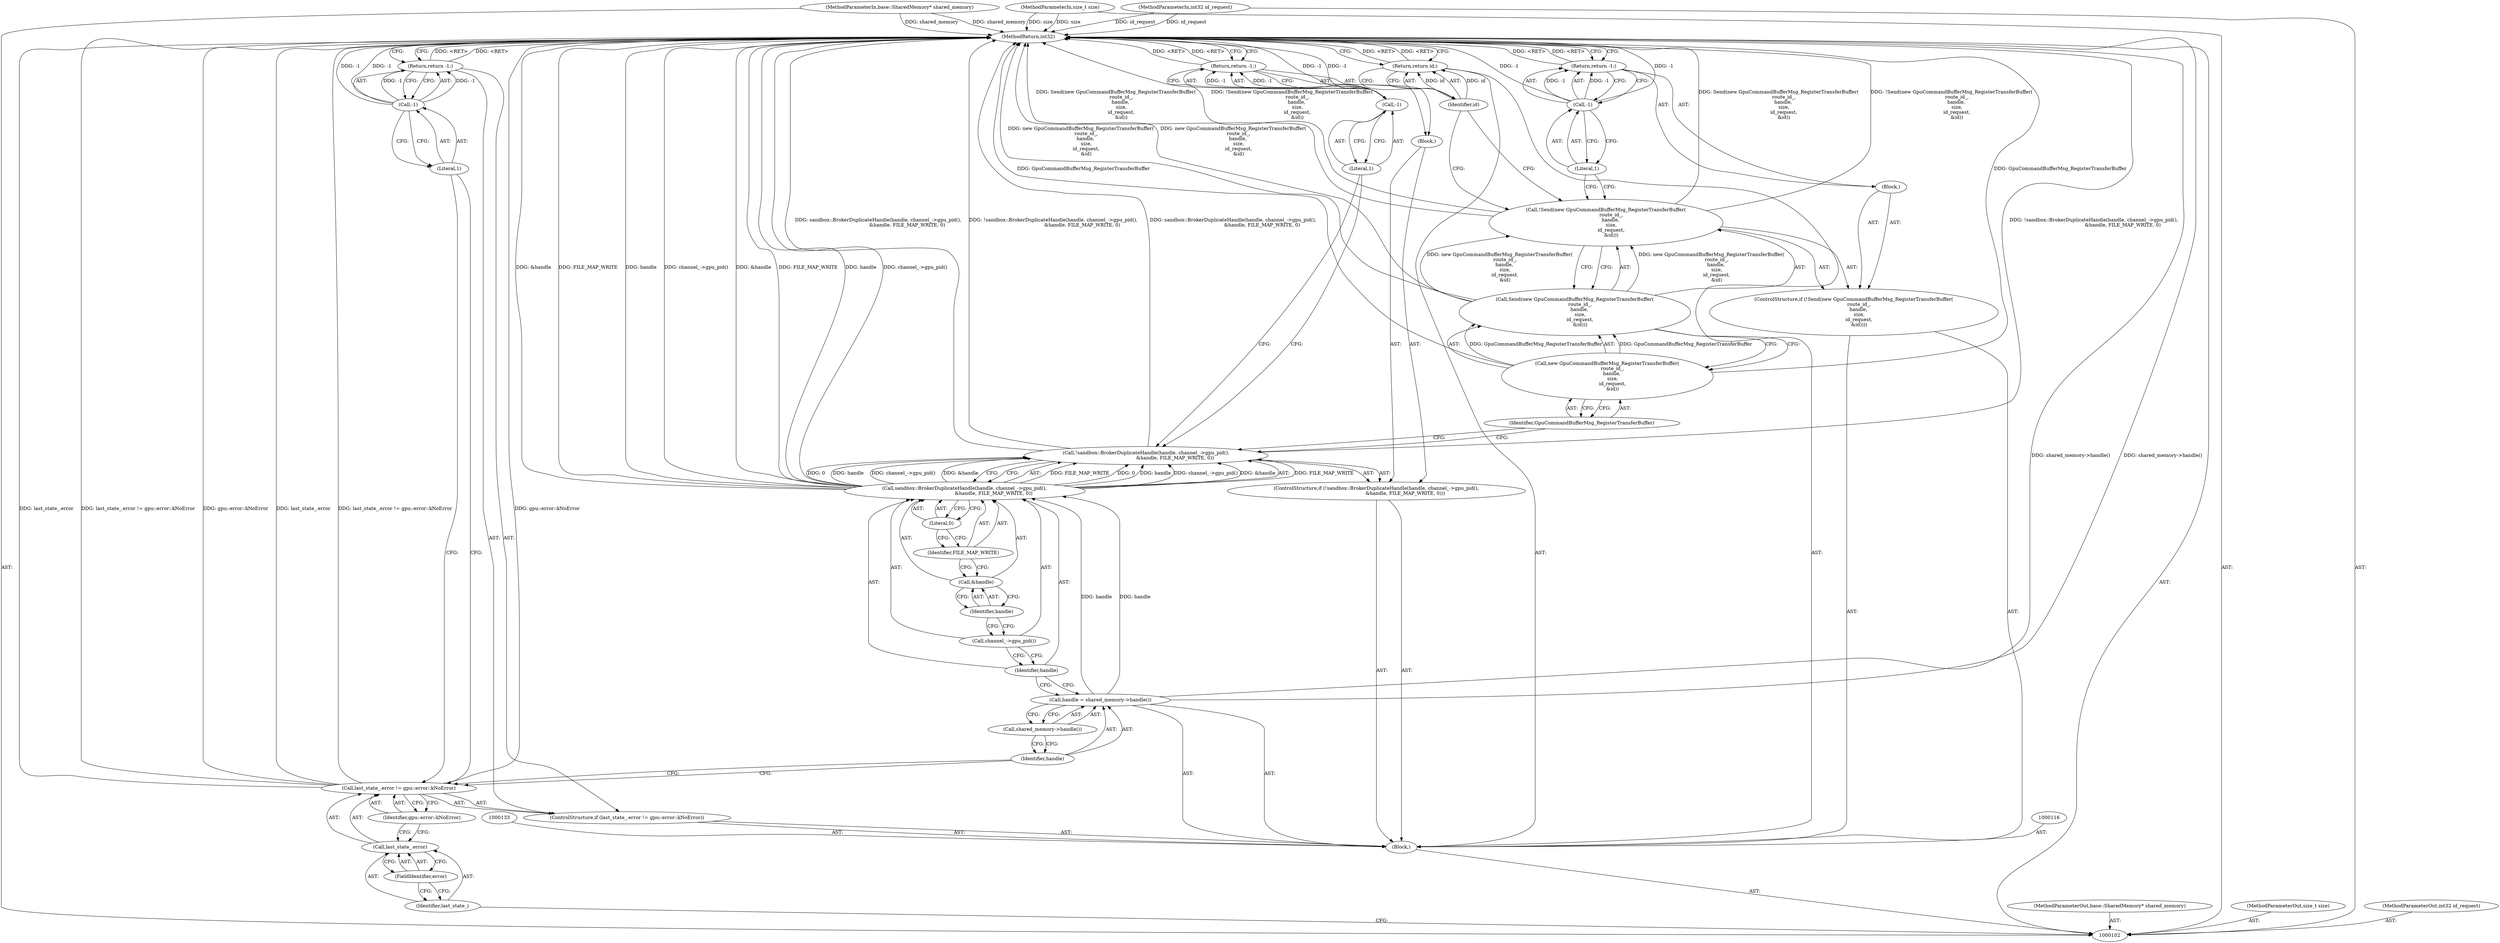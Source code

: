 digraph "0_Chrome_cd0bd79d6ebdb72183e6f0833673464cc10b3600_10" {
"1000145" [label="(MethodReturn,int32)"];
"1000120" [label="(ControlStructure,if (!sandbox::BrokerDuplicateHandle(handle, channel_->gpu_pid(),\n                                      &handle, FILE_MAP_WRITE, 0)))"];
"1000123" [label="(Identifier,handle)"];
"1000124" [label="(Call,channel_->gpu_pid())"];
"1000121" [label="(Call,!sandbox::BrokerDuplicateHandle(handle, channel_->gpu_pid(),\n                                      &handle, FILE_MAP_WRITE, 0))"];
"1000122" [label="(Call,sandbox::BrokerDuplicateHandle(handle, channel_->gpu_pid(),\n                                      &handle, FILE_MAP_WRITE, 0))"];
"1000125" [label="(Call,&handle)"];
"1000126" [label="(Identifier,handle)"];
"1000127" [label="(Identifier,FILE_MAP_WRITE)"];
"1000128" [label="(Literal,0)"];
"1000129" [label="(Block,)"];
"1000131" [label="(Call,-1)"];
"1000132" [label="(Literal,1)"];
"1000130" [label="(Return,return -1;)"];
"1000137" [label="(Call,new GpuCommandBufferMsg_RegisterTransferBuffer(\n       route_id_,\n      handle,\n       size,\n       id_request,\n       &id))"];
"1000138" [label="(Identifier,GpuCommandBufferMsg_RegisterTransferBuffer)"];
"1000134" [label="(ControlStructure,if (!Send(new GpuCommandBufferMsg_RegisterTransferBuffer(\n       route_id_,\n      handle,\n       size,\n       id_request,\n       &id))))"];
"1000135" [label="(Call,!Send(new GpuCommandBufferMsg_RegisterTransferBuffer(\n       route_id_,\n      handle,\n       size,\n       id_request,\n       &id)))"];
"1000136" [label="(Call,Send(new GpuCommandBufferMsg_RegisterTransferBuffer(\n       route_id_,\n      handle,\n       size,\n       id_request,\n       &id)))"];
"1000103" [label="(MethodParameterIn,base::SharedMemory* shared_memory)"];
"1000203" [label="(MethodParameterOut,base::SharedMemory* shared_memory)"];
"1000139" [label="(Block,)"];
"1000141" [label="(Call,-1)"];
"1000142" [label="(Literal,1)"];
"1000140" [label="(Return,return -1;)"];
"1000143" [label="(Return,return id;)"];
"1000144" [label="(Identifier,id)"];
"1000104" [label="(MethodParameterIn,size_t size)"];
"1000204" [label="(MethodParameterOut,size_t size)"];
"1000106" [label="(Block,)"];
"1000105" [label="(MethodParameterIn,int32 id_request)"];
"1000205" [label="(MethodParameterOut,int32 id_request)"];
"1000111" [label="(FieldIdentifier,error)"];
"1000112" [label="(Identifier,gpu::error::kNoError)"];
"1000107" [label="(ControlStructure,if (last_state_.error != gpu::error::kNoError))"];
"1000108" [label="(Call,last_state_.error != gpu::error::kNoError)"];
"1000109" [label="(Call,last_state_.error)"];
"1000110" [label="(Identifier,last_state_)"];
"1000114" [label="(Call,-1)"];
"1000115" [label="(Literal,1)"];
"1000113" [label="(Return,return -1;)"];
"1000117" [label="(Call,handle = shared_memory->handle())"];
"1000118" [label="(Identifier,handle)"];
"1000119" [label="(Call,shared_memory->handle())"];
"1000145" -> "1000102"  [label="AST: "];
"1000145" -> "1000113"  [label="CFG: "];
"1000145" -> "1000130"  [label="CFG: "];
"1000145" -> "1000140"  [label="CFG: "];
"1000145" -> "1000143"  [label="CFG: "];
"1000122" -> "1000145"  [label="DDG: &handle"];
"1000122" -> "1000145"  [label="DDG: FILE_MAP_WRITE"];
"1000122" -> "1000145"  [label="DDG: handle"];
"1000122" -> "1000145"  [label="DDG: channel_->gpu_pid()"];
"1000108" -> "1000145"  [label="DDG: last_state_.error != gpu::error::kNoError"];
"1000108" -> "1000145"  [label="DDG: gpu::error::kNoError"];
"1000108" -> "1000145"  [label="DDG: last_state_.error"];
"1000104" -> "1000145"  [label="DDG: size"];
"1000105" -> "1000145"  [label="DDG: id_request"];
"1000114" -> "1000145"  [label="DDG: -1"];
"1000103" -> "1000145"  [label="DDG: shared_memory"];
"1000121" -> "1000145"  [label="DDG: !sandbox::BrokerDuplicateHandle(handle, channel_->gpu_pid(),\n                                      &handle, FILE_MAP_WRITE, 0)"];
"1000121" -> "1000145"  [label="DDG: sandbox::BrokerDuplicateHandle(handle, channel_->gpu_pid(),\n                                      &handle, FILE_MAP_WRITE, 0)"];
"1000135" -> "1000145"  [label="DDG: !Send(new GpuCommandBufferMsg_RegisterTransferBuffer(\n       route_id_,\n      handle,\n       size,\n       id_request,\n       &id))"];
"1000135" -> "1000145"  [label="DDG: Send(new GpuCommandBufferMsg_RegisterTransferBuffer(\n       route_id_,\n      handle,\n       size,\n       id_request,\n       &id))"];
"1000137" -> "1000145"  [label="DDG: GpuCommandBufferMsg_RegisterTransferBuffer"];
"1000117" -> "1000145"  [label="DDG: shared_memory->handle()"];
"1000141" -> "1000145"  [label="DDG: -1"];
"1000136" -> "1000145"  [label="DDG: new GpuCommandBufferMsg_RegisterTransferBuffer(\n       route_id_,\n      handle,\n       size,\n       id_request,\n       &id)"];
"1000131" -> "1000145"  [label="DDG: -1"];
"1000140" -> "1000145"  [label="DDG: <RET>"];
"1000143" -> "1000145"  [label="DDG: <RET>"];
"1000130" -> "1000145"  [label="DDG: <RET>"];
"1000113" -> "1000145"  [label="DDG: <RET>"];
"1000120" -> "1000106"  [label="AST: "];
"1000121" -> "1000120"  [label="AST: "];
"1000129" -> "1000120"  [label="AST: "];
"1000123" -> "1000122"  [label="AST: "];
"1000123" -> "1000117"  [label="CFG: "];
"1000124" -> "1000123"  [label="CFG: "];
"1000124" -> "1000122"  [label="AST: "];
"1000124" -> "1000123"  [label="CFG: "];
"1000126" -> "1000124"  [label="CFG: "];
"1000121" -> "1000120"  [label="AST: "];
"1000121" -> "1000122"  [label="CFG: "];
"1000122" -> "1000121"  [label="AST: "];
"1000132" -> "1000121"  [label="CFG: "];
"1000138" -> "1000121"  [label="CFG: "];
"1000121" -> "1000145"  [label="DDG: !sandbox::BrokerDuplicateHandle(handle, channel_->gpu_pid(),\n                                      &handle, FILE_MAP_WRITE, 0)"];
"1000121" -> "1000145"  [label="DDG: sandbox::BrokerDuplicateHandle(handle, channel_->gpu_pid(),\n                                      &handle, FILE_MAP_WRITE, 0)"];
"1000122" -> "1000121"  [label="DDG: FILE_MAP_WRITE"];
"1000122" -> "1000121"  [label="DDG: 0"];
"1000122" -> "1000121"  [label="DDG: handle"];
"1000122" -> "1000121"  [label="DDG: channel_->gpu_pid()"];
"1000122" -> "1000121"  [label="DDG: &handle"];
"1000122" -> "1000121"  [label="AST: "];
"1000122" -> "1000128"  [label="CFG: "];
"1000123" -> "1000122"  [label="AST: "];
"1000124" -> "1000122"  [label="AST: "];
"1000125" -> "1000122"  [label="AST: "];
"1000127" -> "1000122"  [label="AST: "];
"1000128" -> "1000122"  [label="AST: "];
"1000121" -> "1000122"  [label="CFG: "];
"1000122" -> "1000145"  [label="DDG: &handle"];
"1000122" -> "1000145"  [label="DDG: FILE_MAP_WRITE"];
"1000122" -> "1000145"  [label="DDG: handle"];
"1000122" -> "1000145"  [label="DDG: channel_->gpu_pid()"];
"1000122" -> "1000121"  [label="DDG: FILE_MAP_WRITE"];
"1000122" -> "1000121"  [label="DDG: 0"];
"1000122" -> "1000121"  [label="DDG: handle"];
"1000122" -> "1000121"  [label="DDG: channel_->gpu_pid()"];
"1000122" -> "1000121"  [label="DDG: &handle"];
"1000117" -> "1000122"  [label="DDG: handle"];
"1000125" -> "1000122"  [label="AST: "];
"1000125" -> "1000126"  [label="CFG: "];
"1000126" -> "1000125"  [label="AST: "];
"1000127" -> "1000125"  [label="CFG: "];
"1000126" -> "1000125"  [label="AST: "];
"1000126" -> "1000124"  [label="CFG: "];
"1000125" -> "1000126"  [label="CFG: "];
"1000127" -> "1000122"  [label="AST: "];
"1000127" -> "1000125"  [label="CFG: "];
"1000128" -> "1000127"  [label="CFG: "];
"1000128" -> "1000122"  [label="AST: "];
"1000128" -> "1000127"  [label="CFG: "];
"1000122" -> "1000128"  [label="CFG: "];
"1000129" -> "1000120"  [label="AST: "];
"1000130" -> "1000129"  [label="AST: "];
"1000131" -> "1000130"  [label="AST: "];
"1000131" -> "1000132"  [label="CFG: "];
"1000132" -> "1000131"  [label="AST: "];
"1000130" -> "1000131"  [label="CFG: "];
"1000131" -> "1000145"  [label="DDG: -1"];
"1000131" -> "1000130"  [label="DDG: -1"];
"1000132" -> "1000131"  [label="AST: "];
"1000132" -> "1000121"  [label="CFG: "];
"1000131" -> "1000132"  [label="CFG: "];
"1000130" -> "1000129"  [label="AST: "];
"1000130" -> "1000131"  [label="CFG: "];
"1000131" -> "1000130"  [label="AST: "];
"1000145" -> "1000130"  [label="CFG: "];
"1000130" -> "1000145"  [label="DDG: <RET>"];
"1000131" -> "1000130"  [label="DDG: -1"];
"1000137" -> "1000136"  [label="AST: "];
"1000137" -> "1000138"  [label="CFG: "];
"1000138" -> "1000137"  [label="AST: "];
"1000136" -> "1000137"  [label="CFG: "];
"1000137" -> "1000145"  [label="DDG: GpuCommandBufferMsg_RegisterTransferBuffer"];
"1000137" -> "1000136"  [label="DDG: GpuCommandBufferMsg_RegisterTransferBuffer"];
"1000138" -> "1000137"  [label="AST: "];
"1000138" -> "1000121"  [label="CFG: "];
"1000137" -> "1000138"  [label="CFG: "];
"1000134" -> "1000106"  [label="AST: "];
"1000135" -> "1000134"  [label="AST: "];
"1000139" -> "1000134"  [label="AST: "];
"1000135" -> "1000134"  [label="AST: "];
"1000135" -> "1000136"  [label="CFG: "];
"1000136" -> "1000135"  [label="AST: "];
"1000142" -> "1000135"  [label="CFG: "];
"1000144" -> "1000135"  [label="CFG: "];
"1000135" -> "1000145"  [label="DDG: !Send(new GpuCommandBufferMsg_RegisterTransferBuffer(\n       route_id_,\n      handle,\n       size,\n       id_request,\n       &id))"];
"1000135" -> "1000145"  [label="DDG: Send(new GpuCommandBufferMsg_RegisterTransferBuffer(\n       route_id_,\n      handle,\n       size,\n       id_request,\n       &id))"];
"1000136" -> "1000135"  [label="DDG: new GpuCommandBufferMsg_RegisterTransferBuffer(\n       route_id_,\n      handle,\n       size,\n       id_request,\n       &id)"];
"1000136" -> "1000135"  [label="AST: "];
"1000136" -> "1000137"  [label="CFG: "];
"1000137" -> "1000136"  [label="AST: "];
"1000135" -> "1000136"  [label="CFG: "];
"1000136" -> "1000145"  [label="DDG: new GpuCommandBufferMsg_RegisterTransferBuffer(\n       route_id_,\n      handle,\n       size,\n       id_request,\n       &id)"];
"1000136" -> "1000135"  [label="DDG: new GpuCommandBufferMsg_RegisterTransferBuffer(\n       route_id_,\n      handle,\n       size,\n       id_request,\n       &id)"];
"1000137" -> "1000136"  [label="DDG: GpuCommandBufferMsg_RegisterTransferBuffer"];
"1000103" -> "1000102"  [label="AST: "];
"1000103" -> "1000145"  [label="DDG: shared_memory"];
"1000203" -> "1000102"  [label="AST: "];
"1000139" -> "1000134"  [label="AST: "];
"1000140" -> "1000139"  [label="AST: "];
"1000141" -> "1000140"  [label="AST: "];
"1000141" -> "1000142"  [label="CFG: "];
"1000142" -> "1000141"  [label="AST: "];
"1000140" -> "1000141"  [label="CFG: "];
"1000141" -> "1000145"  [label="DDG: -1"];
"1000141" -> "1000140"  [label="DDG: -1"];
"1000142" -> "1000141"  [label="AST: "];
"1000142" -> "1000135"  [label="CFG: "];
"1000141" -> "1000142"  [label="CFG: "];
"1000140" -> "1000139"  [label="AST: "];
"1000140" -> "1000141"  [label="CFG: "];
"1000141" -> "1000140"  [label="AST: "];
"1000145" -> "1000140"  [label="CFG: "];
"1000140" -> "1000145"  [label="DDG: <RET>"];
"1000141" -> "1000140"  [label="DDG: -1"];
"1000143" -> "1000106"  [label="AST: "];
"1000143" -> "1000144"  [label="CFG: "];
"1000144" -> "1000143"  [label="AST: "];
"1000145" -> "1000143"  [label="CFG: "];
"1000143" -> "1000145"  [label="DDG: <RET>"];
"1000144" -> "1000143"  [label="DDG: id"];
"1000144" -> "1000143"  [label="AST: "];
"1000144" -> "1000135"  [label="CFG: "];
"1000143" -> "1000144"  [label="CFG: "];
"1000144" -> "1000143"  [label="DDG: id"];
"1000104" -> "1000102"  [label="AST: "];
"1000104" -> "1000145"  [label="DDG: size"];
"1000204" -> "1000102"  [label="AST: "];
"1000106" -> "1000102"  [label="AST: "];
"1000107" -> "1000106"  [label="AST: "];
"1000116" -> "1000106"  [label="AST: "];
"1000117" -> "1000106"  [label="AST: "];
"1000120" -> "1000106"  [label="AST: "];
"1000133" -> "1000106"  [label="AST: "];
"1000134" -> "1000106"  [label="AST: "];
"1000143" -> "1000106"  [label="AST: "];
"1000105" -> "1000102"  [label="AST: "];
"1000105" -> "1000145"  [label="DDG: id_request"];
"1000205" -> "1000102"  [label="AST: "];
"1000111" -> "1000109"  [label="AST: "];
"1000111" -> "1000110"  [label="CFG: "];
"1000109" -> "1000111"  [label="CFG: "];
"1000112" -> "1000108"  [label="AST: "];
"1000112" -> "1000109"  [label="CFG: "];
"1000108" -> "1000112"  [label="CFG: "];
"1000107" -> "1000106"  [label="AST: "];
"1000108" -> "1000107"  [label="AST: "];
"1000113" -> "1000107"  [label="AST: "];
"1000108" -> "1000107"  [label="AST: "];
"1000108" -> "1000112"  [label="CFG: "];
"1000109" -> "1000108"  [label="AST: "];
"1000112" -> "1000108"  [label="AST: "];
"1000115" -> "1000108"  [label="CFG: "];
"1000118" -> "1000108"  [label="CFG: "];
"1000108" -> "1000145"  [label="DDG: last_state_.error != gpu::error::kNoError"];
"1000108" -> "1000145"  [label="DDG: gpu::error::kNoError"];
"1000108" -> "1000145"  [label="DDG: last_state_.error"];
"1000109" -> "1000108"  [label="AST: "];
"1000109" -> "1000111"  [label="CFG: "];
"1000110" -> "1000109"  [label="AST: "];
"1000111" -> "1000109"  [label="AST: "];
"1000112" -> "1000109"  [label="CFG: "];
"1000110" -> "1000109"  [label="AST: "];
"1000110" -> "1000102"  [label="CFG: "];
"1000111" -> "1000110"  [label="CFG: "];
"1000114" -> "1000113"  [label="AST: "];
"1000114" -> "1000115"  [label="CFG: "];
"1000115" -> "1000114"  [label="AST: "];
"1000113" -> "1000114"  [label="CFG: "];
"1000114" -> "1000145"  [label="DDG: -1"];
"1000114" -> "1000113"  [label="DDG: -1"];
"1000115" -> "1000114"  [label="AST: "];
"1000115" -> "1000108"  [label="CFG: "];
"1000114" -> "1000115"  [label="CFG: "];
"1000113" -> "1000107"  [label="AST: "];
"1000113" -> "1000114"  [label="CFG: "];
"1000114" -> "1000113"  [label="AST: "];
"1000145" -> "1000113"  [label="CFG: "];
"1000113" -> "1000145"  [label="DDG: <RET>"];
"1000114" -> "1000113"  [label="DDG: -1"];
"1000117" -> "1000106"  [label="AST: "];
"1000117" -> "1000119"  [label="CFG: "];
"1000118" -> "1000117"  [label="AST: "];
"1000119" -> "1000117"  [label="AST: "];
"1000123" -> "1000117"  [label="CFG: "];
"1000117" -> "1000145"  [label="DDG: shared_memory->handle()"];
"1000117" -> "1000122"  [label="DDG: handle"];
"1000118" -> "1000117"  [label="AST: "];
"1000118" -> "1000108"  [label="CFG: "];
"1000119" -> "1000118"  [label="CFG: "];
"1000119" -> "1000117"  [label="AST: "];
"1000119" -> "1000118"  [label="CFG: "];
"1000117" -> "1000119"  [label="CFG: "];
}

